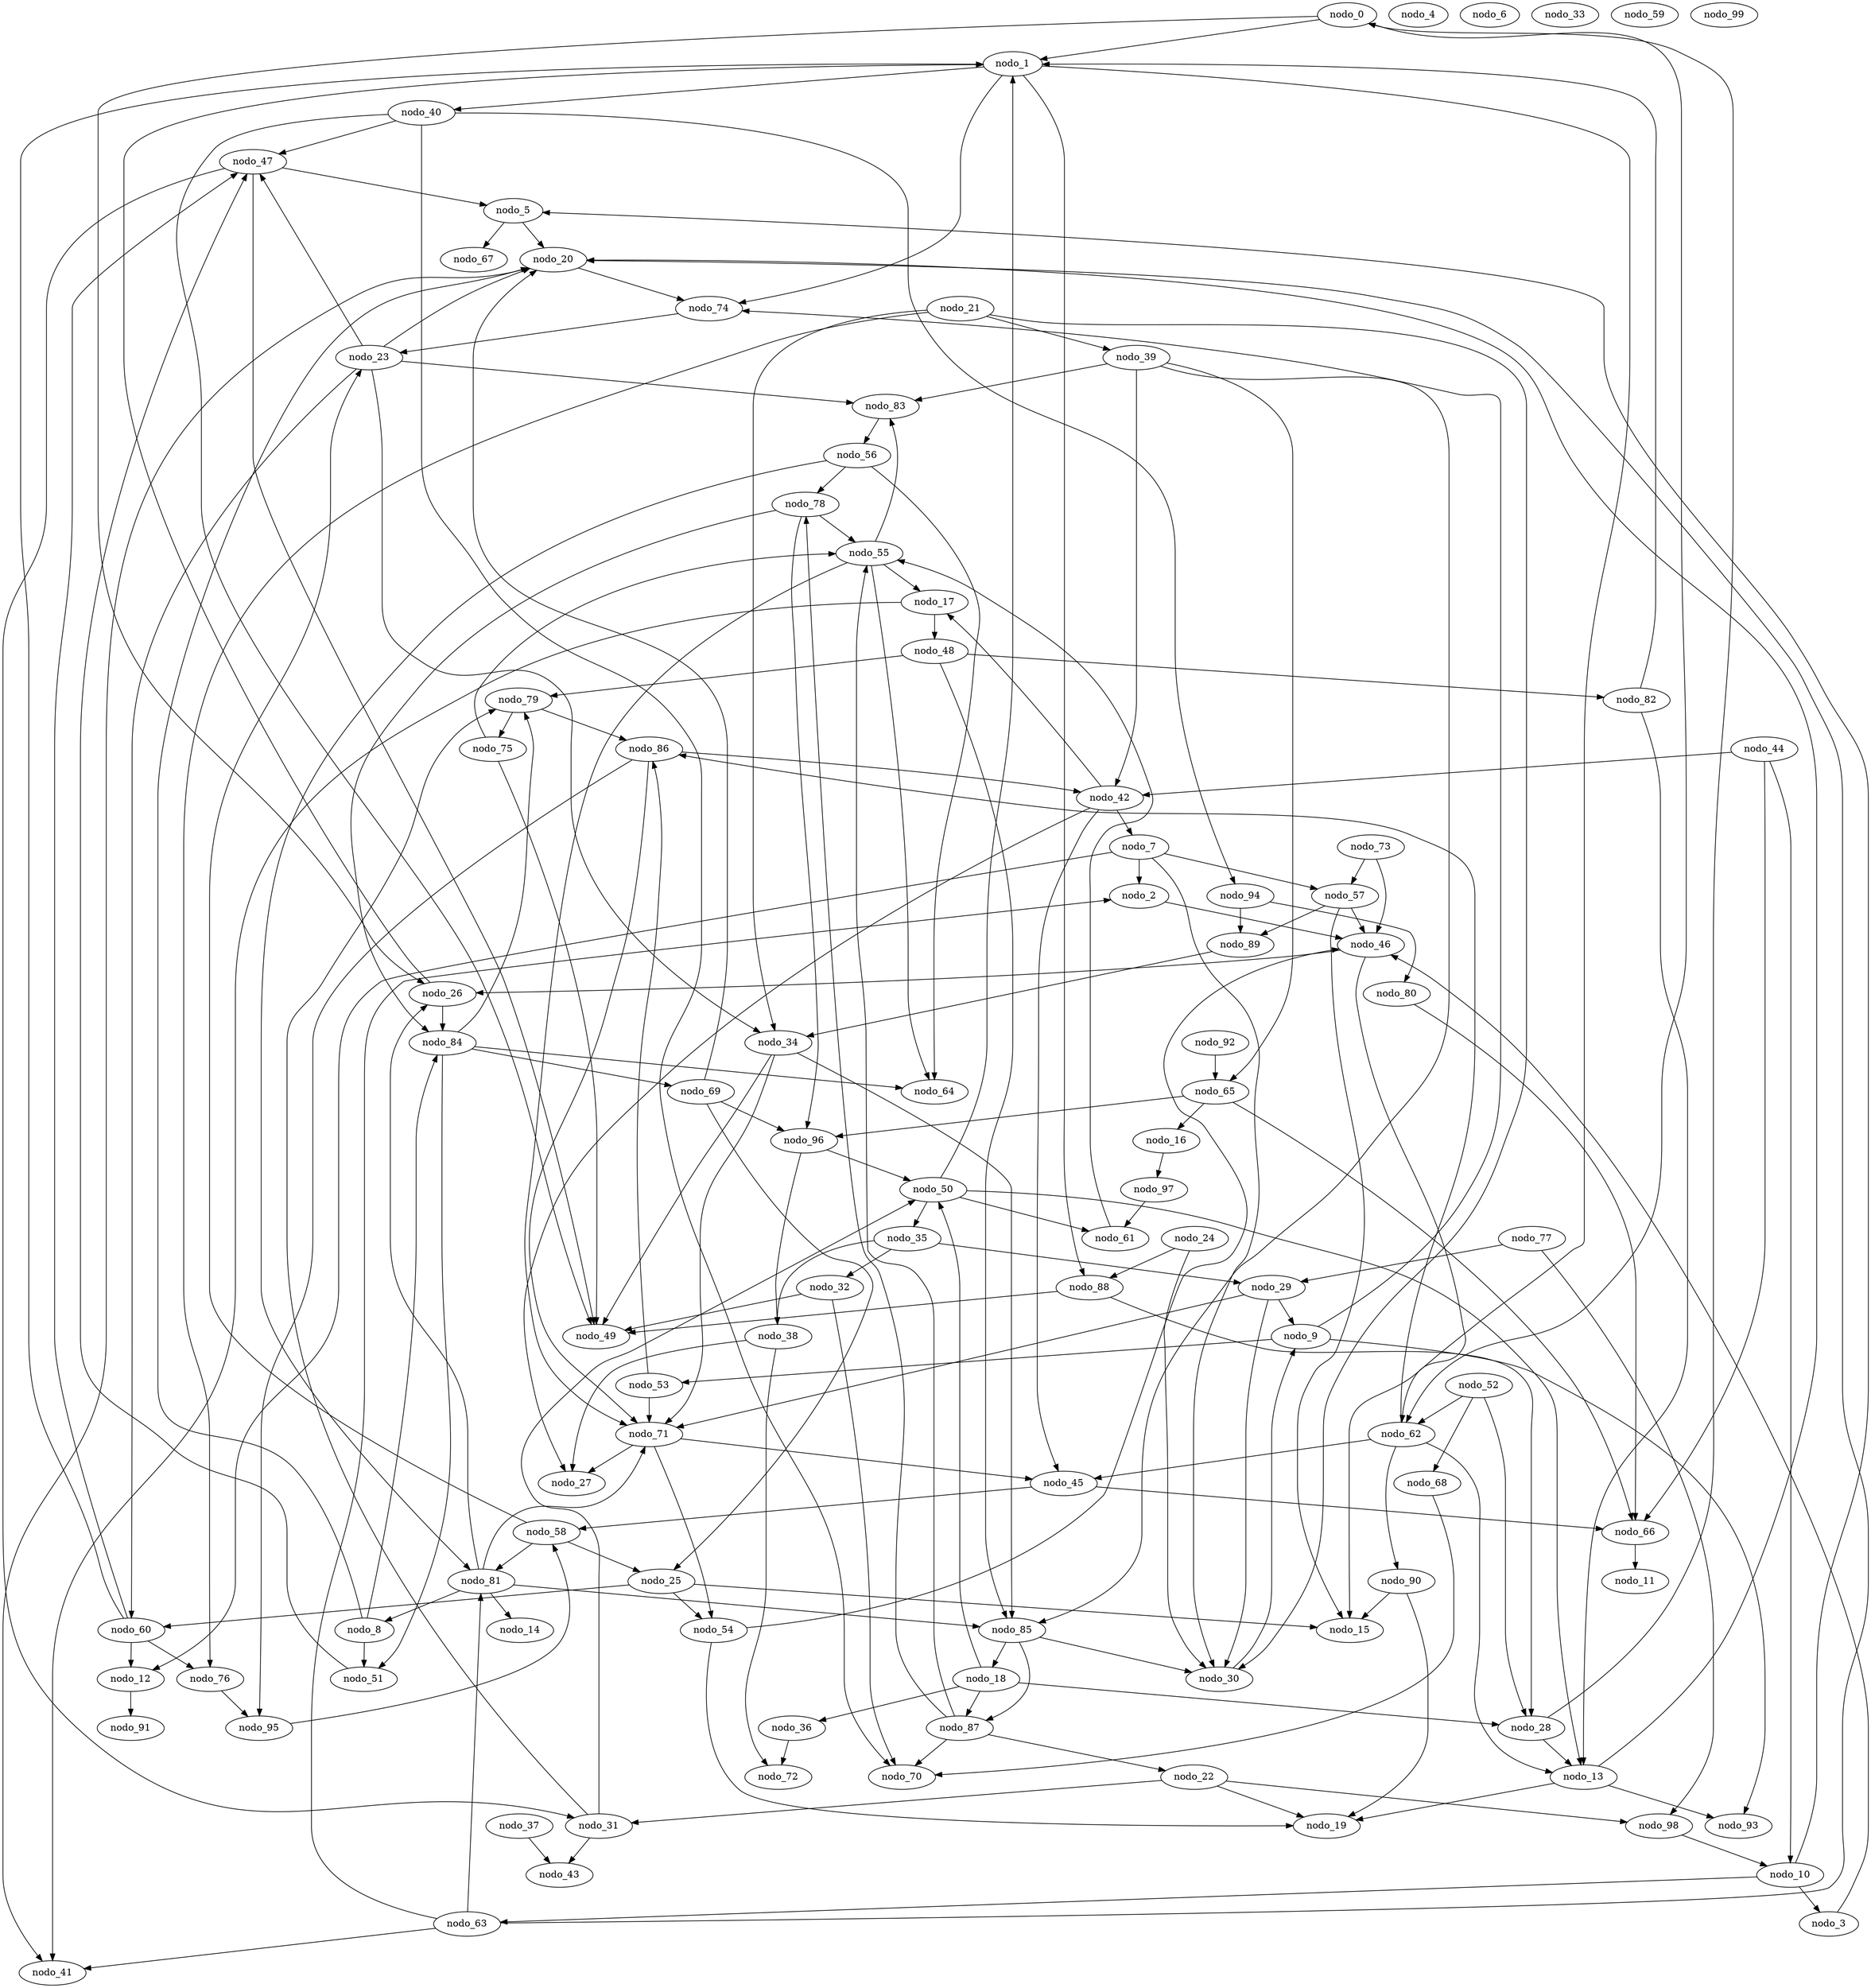 digraph gen_erdos_ren_100 {
  nodo_0;
  nodo_1;
  nodo_2;
  nodo_3;
  nodo_4;
  nodo_5;
  nodo_6;
  nodo_7;
  nodo_8;
  nodo_9;
  nodo_10;
  nodo_11;
  nodo_12;
  nodo_13;
  nodo_14;
  nodo_15;
  nodo_16;
  nodo_17;
  nodo_18;
  nodo_19;
  nodo_20;
  nodo_21;
  nodo_22;
  nodo_23;
  nodo_24;
  nodo_25;
  nodo_26;
  nodo_27;
  nodo_28;
  nodo_29;
  nodo_30;
  nodo_31;
  nodo_32;
  nodo_33;
  nodo_34;
  nodo_35;
  nodo_36;
  nodo_37;
  nodo_38;
  nodo_39;
  nodo_40;
  nodo_41;
  nodo_42;
  nodo_43;
  nodo_44;
  nodo_45;
  nodo_46;
  nodo_47;
  nodo_48;
  nodo_49;
  nodo_50;
  nodo_51;
  nodo_52;
  nodo_53;
  nodo_54;
  nodo_55;
  nodo_56;
  nodo_57;
  nodo_58;
  nodo_59;
  nodo_60;
  nodo_61;
  nodo_62;
  nodo_63;
  nodo_64;
  nodo_65;
  nodo_66;
  nodo_67;
  nodo_68;
  nodo_69;
  nodo_70;
  nodo_71;
  nodo_72;
  nodo_73;
  nodo_74;
  nodo_75;
  nodo_76;
  nodo_77;
  nodo_78;
  nodo_79;
  nodo_80;
  nodo_81;
  nodo_82;
  nodo_83;
  nodo_84;
  nodo_85;
  nodo_86;
  nodo_87;
  nodo_88;
  nodo_89;
  nodo_90;
  nodo_91;
  nodo_92;
  nodo_93;
  nodo_94;
  nodo_95;
  nodo_96;
  nodo_97;
  nodo_98;
  nodo_99;
  nodo_98 -> nodo_10;
  nodo_10 -> nodo_5;
  nodo_51 -> nodo_47;
  nodo_10 -> nodo_3;
  nodo_81 -> nodo_14;
  nodo_21 -> nodo_76;
  nodo_26 -> nodo_84;
  nodo_63 -> nodo_20;
  nodo_10 -> nodo_63;
  nodo_3 -> nodo_46;
  nodo_56 -> nodo_64;
  nodo_8 -> nodo_51;
  nodo_78 -> nodo_96;
  nodo_38 -> nodo_72;
  nodo_39 -> nodo_42;
  nodo_23 -> nodo_20;
  nodo_44 -> nodo_66;
  nodo_7 -> nodo_2;
  nodo_52 -> nodo_28;
  nodo_84 -> nodo_79;
  nodo_69 -> nodo_25;
  nodo_63 -> nodo_41;
  nodo_69 -> nodo_20;
  nodo_82 -> nodo_1;
  nodo_57 -> nodo_46;
  nodo_56 -> nodo_78;
  nodo_78 -> nodo_84;
  nodo_97 -> nodo_61;
  nodo_80 -> nodo_66;
  nodo_56 -> nodo_81;
  nodo_29 -> nodo_9;
  nodo_58 -> nodo_23;
  nodo_79 -> nodo_86;
  nodo_58 -> nodo_25;
  nodo_22 -> nodo_19;
  nodo_32 -> nodo_70;
  nodo_28 -> nodo_13;
  nodo_28 -> nodo_0;
  nodo_48 -> nodo_82;
  nodo_68 -> nodo_70;
  nodo_22 -> nodo_31;
  nodo_81 -> nodo_26;
  nodo_81 -> nodo_8;
  nodo_44 -> nodo_42;
  nodo_62 -> nodo_90;
  nodo_48 -> nodo_85;
  nodo_86 -> nodo_42;
  nodo_62 -> nodo_86;
  nodo_8 -> nodo_84;
  nodo_79 -> nodo_75;
  nodo_9 -> nodo_53;
  nodo_75 -> nodo_55;
  nodo_32 -> nodo_49;
  nodo_31 -> nodo_79;
  nodo_21 -> nodo_30;
  nodo_48 -> nodo_79;
  nodo_5 -> nodo_20;
  nodo_86 -> nodo_71;
  nodo_13 -> nodo_93;
  nodo_52 -> nodo_62;
  nodo_92 -> nodo_65;
  nodo_0 -> nodo_26;
  nodo_75 -> nodo_49;
  nodo_52 -> nodo_68;
  nodo_20 -> nodo_74;
  nodo_82 -> nodo_13;
  nodo_63 -> nodo_81;
  nodo_42 -> nodo_7;
  nodo_87 -> nodo_22;
  nodo_85 -> nodo_87;
  nodo_38 -> nodo_27;
  nodo_65 -> nodo_16;
  nodo_9 -> nodo_74;
  nodo_21 -> nodo_34;
  nodo_57 -> nodo_89;
  nodo_21 -> nodo_39;
  nodo_30 -> nodo_9;
  nodo_25 -> nodo_54;
  nodo_24 -> nodo_88;
  nodo_20 -> nodo_41;
  nodo_44 -> nodo_10;
  nodo_54 -> nodo_19;
  nodo_81 -> nodo_71;
  nodo_87 -> nodo_55;
  nodo_86 -> nodo_95;
  nodo_37 -> nodo_43;
  nodo_71 -> nodo_27;
  nodo_88 -> nodo_28;
  nodo_60 -> nodo_12;
  nodo_18 -> nodo_87;
  nodo_36 -> nodo_72;
  nodo_26 -> nodo_1;
  nodo_1 -> nodo_15;
  nodo_31 -> nodo_43;
  nodo_25 -> nodo_60;
  nodo_66 -> nodo_11;
  nodo_31 -> nodo_50;
  nodo_9 -> nodo_93;
  nodo_29 -> nodo_71;
  nodo_69 -> nodo_96;
  nodo_87 -> nodo_78;
  nodo_58 -> nodo_81;
  nodo_5 -> nodo_67;
  nodo_88 -> nodo_49;
  nodo_42 -> nodo_45;
  nodo_71 -> nodo_45;
  nodo_53 -> nodo_71;
  nodo_55 -> nodo_17;
  nodo_54 -> nodo_46;
  nodo_77 -> nodo_29;
  nodo_63 -> nodo_2;
  nodo_81 -> nodo_85;
  nodo_7 -> nodo_12;
  nodo_47 -> nodo_49;
  nodo_87 -> nodo_70;
  nodo_60 -> nodo_47;
  nodo_71 -> nodo_54;
  nodo_0 -> nodo_62;
  nodo_12 -> nodo_91;
  nodo_53 -> nodo_86;
  nodo_50 -> nodo_13;
  nodo_83 -> nodo_56;
  nodo_40 -> nodo_94;
  nodo_65 -> nodo_66;
  nodo_42 -> nodo_27;
  nodo_1 -> nodo_40;
  nodo_76 -> nodo_95;
  nodo_23 -> nodo_83;
  nodo_47 -> nodo_5;
  nodo_90 -> nodo_19;
  nodo_47 -> nodo_31;
  nodo_46 -> nodo_62;
  nodo_89 -> nodo_34;
  nodo_42 -> nodo_17;
  nodo_90 -> nodo_15;
  nodo_25 -> nodo_15;
  nodo_34 -> nodo_85;
  nodo_18 -> nodo_50;
  nodo_7 -> nodo_30;
  nodo_50 -> nodo_35;
  nodo_85 -> nodo_18;
  nodo_40 -> nodo_70;
  nodo_35 -> nodo_38;
  nodo_29 -> nodo_30;
  nodo_65 -> nodo_96;
  nodo_84 -> nodo_51;
  nodo_18 -> nodo_28;
  nodo_62 -> nodo_13;
  nodo_60 -> nodo_76;
  nodo_50 -> nodo_1;
  nodo_23 -> nodo_47;
  nodo_94 -> nodo_89;
  nodo_95 -> nodo_58;
  nodo_39 -> nodo_85;
  nodo_39 -> nodo_83;
  nodo_34 -> nodo_71;
  nodo_78 -> nodo_55;
  nodo_94 -> nodo_80;
  nodo_23 -> nodo_60;
  nodo_24 -> nodo_30;
  nodo_22 -> nodo_98;
  nodo_35 -> nodo_29;
  nodo_13 -> nodo_19;
  nodo_13 -> nodo_20;
  nodo_7 -> nodo_57;
  nodo_35 -> nodo_32;
  nodo_61 -> nodo_55;
  nodo_16 -> nodo_97;
  nodo_18 -> nodo_36;
  nodo_2 -> nodo_46;
  nodo_55 -> nodo_64;
  nodo_1 -> nodo_74;
  nodo_8 -> nodo_20;
  nodo_96 -> nodo_50;
  nodo_74 -> nodo_23;
  nodo_34 -> nodo_49;
  nodo_23 -> nodo_34;
  nodo_45 -> nodo_66;
  nodo_84 -> nodo_69;
  nodo_84 -> nodo_64;
  nodo_40 -> nodo_47;
  nodo_39 -> nodo_65;
  nodo_45 -> nodo_58;
  nodo_46 -> nodo_26;
  nodo_1 -> nodo_88;
  nodo_73 -> nodo_46;
  nodo_40 -> nodo_49;
  nodo_55 -> nodo_71;
  nodo_50 -> nodo_61;
  nodo_0 -> nodo_1;
  nodo_57 -> nodo_15;
  nodo_17 -> nodo_48;
  nodo_85 -> nodo_30;
  nodo_62 -> nodo_45;
  nodo_60 -> nodo_1;
  nodo_73 -> nodo_57;
  nodo_17 -> nodo_41;
  nodo_96 -> nodo_38;
  nodo_55 -> nodo_83;
  nodo_77 -> nodo_98;
}